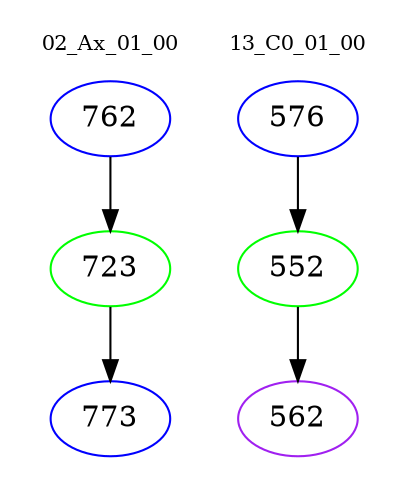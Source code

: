digraph{
subgraph cluster_0 {
color = white
label = "02_Ax_01_00";
fontsize=10;
T0_762 [label="762", color="blue"]
T0_762 -> T0_723 [color="black"]
T0_723 [label="723", color="green"]
T0_723 -> T0_773 [color="black"]
T0_773 [label="773", color="blue"]
}
subgraph cluster_1 {
color = white
label = "13_C0_01_00";
fontsize=10;
T1_576 [label="576", color="blue"]
T1_576 -> T1_552 [color="black"]
T1_552 [label="552", color="green"]
T1_552 -> T1_562 [color="black"]
T1_562 [label="562", color="purple"]
}
}
